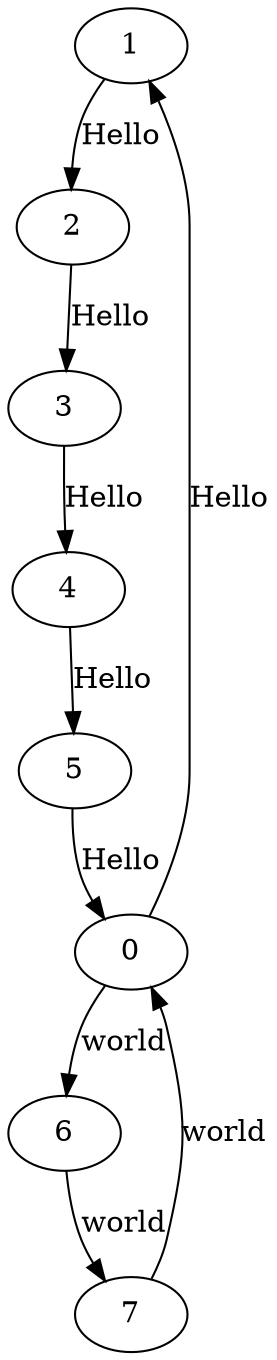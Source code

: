 digraph  {
1;
2;
3;
4;
5;
0;
6;
7;
1 -> 2 [key=0, label=Hello];
2 -> 3 [key=0, label=Hello];
3 -> 4 [key=0, label=Hello];
4 -> 5 [key=0, label=Hello];
5 -> 0 [key=0, label=Hello];
0 -> 1 [key=0, label=Hello];
0 -> 6 [key=0, label=world];
6 -> 7 [key=0, label=world];
7 -> 0 [key=0, label=world];
}
